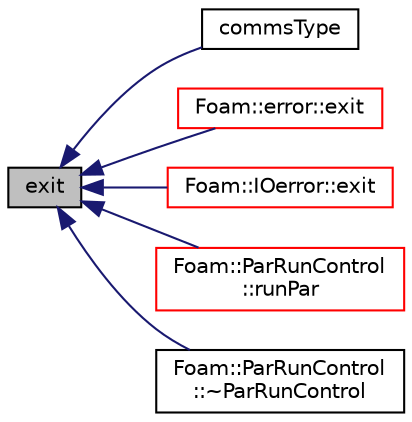digraph "exit"
{
  bgcolor="transparent";
  edge [fontname="Helvetica",fontsize="10",labelfontname="Helvetica",labelfontsize="10"];
  node [fontname="Helvetica",fontsize="10",shape=record];
  rankdir="LR";
  Node1 [label="exit",height=0.2,width=0.4,color="black", fillcolor="grey75", style="filled", fontcolor="black"];
  Node1 -> Node2 [dir="back",color="midnightblue",fontsize="10",style="solid",fontname="Helvetica"];
  Node2 [label="commsType",height=0.2,width=0.4,color="black",URL="$a02873.html#a196281c32ccd82813f46c7cfc6af4668",tooltip="Set the communications type of the stream. "];
  Node1 -> Node3 [dir="back",color="midnightblue",fontsize="10",style="solid",fontname="Helvetica"];
  Node3 [label="Foam::error::exit",height=0.2,width=0.4,color="red",URL="$a00680.html#a8e05d3ad7f8730ff9a8bab5360fd7854",tooltip="Exit : can be called for any error to exit program. "];
  Node1 -> Node4 [dir="back",color="midnightblue",fontsize="10",style="solid",fontname="Helvetica"];
  Node4 [label="Foam::IOerror::exit",height=0.2,width=0.4,color="red",URL="$a01189.html#a8e05d3ad7f8730ff9a8bab5360fd7854",tooltip="Exit : can be called for any error to exit program. "];
  Node1 -> Node5 [dir="back",color="midnightblue",fontsize="10",style="solid",fontname="Helvetica"];
  Node5 [label="Foam::ParRunControl\l::runPar",height=0.2,width=0.4,color="red",URL="$a01808.html#a725ed7fe19411eb63ad9aaffe72b4c51"];
  Node1 -> Node6 [dir="back",color="midnightblue",fontsize="10",style="solid",fontname="Helvetica"];
  Node6 [label="Foam::ParRunControl\l::~ParRunControl",height=0.2,width=0.4,color="black",URL="$a01808.html#a6f91ecfa7c88831967bd07929545faaa"];
}
